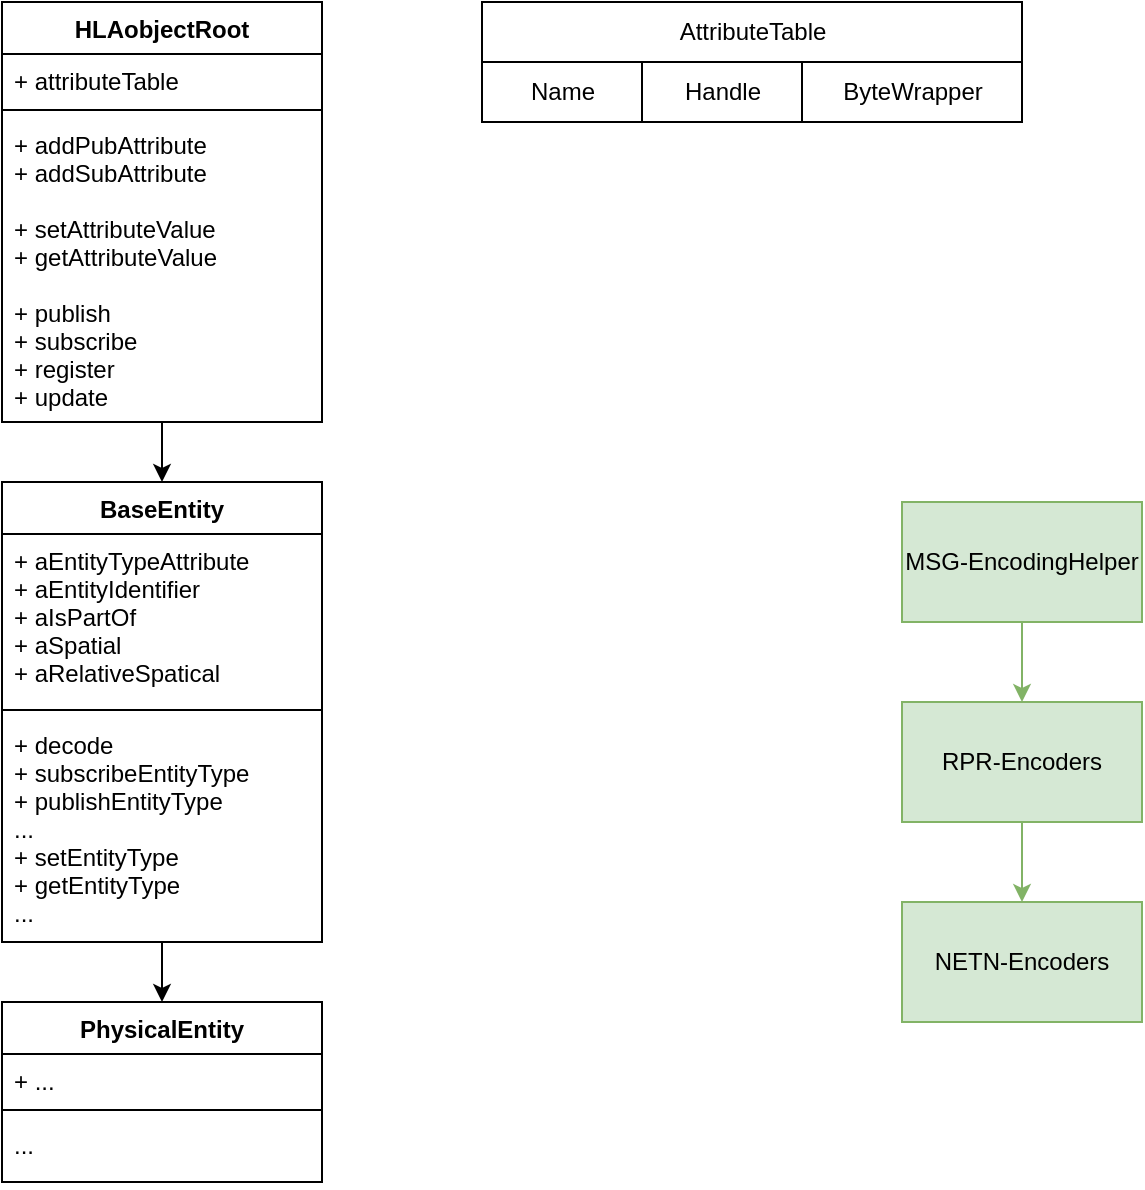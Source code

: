 <mxfile>
    <diagram id="sSoaIBXDIVT-GhhM5E7P" name="Page-1">
        <mxGraphModel dx="864" dy="732" grid="1" gridSize="10" guides="1" tooltips="1" connect="1" arrows="1" fold="1" page="1" pageScale="1" pageWidth="827" pageHeight="1169" math="0" shadow="0">
            <root>
                <mxCell id="0"/>
                <mxCell id="1" parent="0"/>
                <mxCell id="33" value="" style="edgeStyle=none;html=1;" edge="1" parent="1" source="3" target="29">
                    <mxGeometry relative="1" as="geometry"/>
                </mxCell>
                <mxCell id="3" value="HLAobjectRoot" style="swimlane;fontStyle=1;align=center;verticalAlign=top;childLayout=stackLayout;horizontal=1;startSize=26;horizontalStack=0;resizeParent=1;resizeParentMax=0;resizeLast=0;collapsible=1;marginBottom=0;" parent="1" vertex="1">
                    <mxGeometry x="120" y="160" width="160" height="210" as="geometry"/>
                </mxCell>
                <mxCell id="4" value="+ attributeTable" style="text;strokeColor=none;fillColor=none;align=left;verticalAlign=top;spacingLeft=4;spacingRight=4;overflow=hidden;rotatable=0;points=[[0,0.5],[1,0.5]];portConstraint=eastwest;" parent="3" vertex="1">
                    <mxGeometry y="26" width="160" height="24" as="geometry"/>
                </mxCell>
                <mxCell id="5" value="" style="line;strokeWidth=1;fillColor=none;align=left;verticalAlign=middle;spacingTop=-1;spacingLeft=3;spacingRight=3;rotatable=0;labelPosition=right;points=[];portConstraint=eastwest;" parent="3" vertex="1">
                    <mxGeometry y="50" width="160" height="8" as="geometry"/>
                </mxCell>
                <mxCell id="6" value="+ addPubAttribute&#10;+ addSubAttribute&#10;&#10;+ setAttributeValue&#10;+ getAttributeValue&#10;&#10;+ publish&#10;+ subscribe&#10;+ register&#10;+ update" style="text;strokeColor=none;fillColor=none;align=left;verticalAlign=top;spacingLeft=4;spacingRight=4;overflow=hidden;rotatable=0;points=[[0,0.5],[1,0.5]];portConstraint=eastwest;" parent="3" vertex="1">
                    <mxGeometry y="58" width="160" height="152" as="geometry"/>
                </mxCell>
                <mxCell id="38" value="" style="edgeStyle=none;html=1;" edge="1" parent="1" source="29" target="34">
                    <mxGeometry relative="1" as="geometry"/>
                </mxCell>
                <mxCell id="29" value="BaseEntity" style="swimlane;fontStyle=1;align=center;verticalAlign=top;childLayout=stackLayout;horizontal=1;startSize=26;horizontalStack=0;resizeParent=1;resizeParentMax=0;resizeLast=0;collapsible=1;marginBottom=0;" vertex="1" parent="1">
                    <mxGeometry x="120" y="400" width="160" height="230" as="geometry"/>
                </mxCell>
                <mxCell id="30" value="+ aEntityTypeAttribute&#10;+ aEntityIdentifier&#10;+ aIsPartOf&#10;+ aSpatial&#10;+ aRelativeSpatical" style="text;strokeColor=none;fillColor=none;align=left;verticalAlign=top;spacingLeft=4;spacingRight=4;overflow=hidden;rotatable=0;points=[[0,0.5],[1,0.5]];portConstraint=eastwest;" vertex="1" parent="29">
                    <mxGeometry y="26" width="160" height="84" as="geometry"/>
                </mxCell>
                <mxCell id="31" value="" style="line;strokeWidth=1;fillColor=none;align=left;verticalAlign=middle;spacingTop=-1;spacingLeft=3;spacingRight=3;rotatable=0;labelPosition=right;points=[];portConstraint=eastwest;" vertex="1" parent="29">
                    <mxGeometry y="110" width="160" height="8" as="geometry"/>
                </mxCell>
                <mxCell id="32" value="+ decode&#10;+ subscribeEntityType&#10;+ publishEntityType&#10;...&#10;+ setEntityType&#10;+ getEntityType&#10;..." style="text;strokeColor=none;fillColor=none;align=left;verticalAlign=top;spacingLeft=4;spacingRight=4;overflow=hidden;rotatable=0;points=[[0,0.5],[1,0.5]];portConstraint=eastwest;" vertex="1" parent="29">
                    <mxGeometry y="118" width="160" height="112" as="geometry"/>
                </mxCell>
                <mxCell id="34" value="PhysicalEntity" style="swimlane;fontStyle=1;align=center;verticalAlign=top;childLayout=stackLayout;horizontal=1;startSize=26;horizontalStack=0;resizeParent=1;resizeParentMax=0;resizeLast=0;collapsible=1;marginBottom=0;" vertex="1" parent="1">
                    <mxGeometry x="120" y="660" width="160" height="90" as="geometry"/>
                </mxCell>
                <mxCell id="35" value="+ ..." style="text;strokeColor=none;fillColor=none;align=left;verticalAlign=top;spacingLeft=4;spacingRight=4;overflow=hidden;rotatable=0;points=[[0,0.5],[1,0.5]];portConstraint=eastwest;" vertex="1" parent="34">
                    <mxGeometry y="26" width="160" height="24" as="geometry"/>
                </mxCell>
                <mxCell id="36" value="" style="line;strokeWidth=1;fillColor=none;align=left;verticalAlign=middle;spacingTop=-1;spacingLeft=3;spacingRight=3;rotatable=0;labelPosition=right;points=[];portConstraint=eastwest;" vertex="1" parent="34">
                    <mxGeometry y="50" width="160" height="8" as="geometry"/>
                </mxCell>
                <mxCell id="37" value="..." style="text;strokeColor=none;fillColor=none;align=left;verticalAlign=top;spacingLeft=4;spacingRight=4;overflow=hidden;rotatable=0;points=[[0,0.5],[1,0.5]];portConstraint=eastwest;" vertex="1" parent="34">
                    <mxGeometry y="58" width="160" height="32" as="geometry"/>
                </mxCell>
                <mxCell id="39" value="Name" style="html=1;" vertex="1" parent="1">
                    <mxGeometry x="360" y="190" width="80" height="30" as="geometry"/>
                </mxCell>
                <mxCell id="40" value="Handle" style="html=1;" vertex="1" parent="1">
                    <mxGeometry x="440" y="190" width="80" height="30" as="geometry"/>
                </mxCell>
                <mxCell id="41" value="ByteWrapper" style="html=1;" vertex="1" parent="1">
                    <mxGeometry x="520" y="190" width="110" height="30" as="geometry"/>
                </mxCell>
                <mxCell id="42" value="AttributeTable" style="html=1;" vertex="1" parent="1">
                    <mxGeometry x="360" y="160" width="270" height="30" as="geometry"/>
                </mxCell>
                <mxCell id="49" value="" style="edgeStyle=none;html=1;fillColor=#d5e8d4;strokeColor=#82b366;" edge="1" parent="1" source="47" target="48">
                    <mxGeometry relative="1" as="geometry"/>
                </mxCell>
                <mxCell id="47" value="MSG-EncodingHelper" style="rounded=0;whiteSpace=wrap;html=1;fillColor=#d5e8d4;strokeColor=#82b366;" vertex="1" parent="1">
                    <mxGeometry x="570" y="410" width="120" height="60" as="geometry"/>
                </mxCell>
                <mxCell id="51" value="" style="edgeStyle=none;html=1;fillColor=#d5e8d4;strokeColor=#82b366;" edge="1" parent="1" source="48" target="50">
                    <mxGeometry relative="1" as="geometry"/>
                </mxCell>
                <mxCell id="48" value="RPR-Encoders" style="rounded=0;whiteSpace=wrap;html=1;fillColor=#d5e8d4;strokeColor=#82b366;" vertex="1" parent="1">
                    <mxGeometry x="570" y="510" width="120" height="60" as="geometry"/>
                </mxCell>
                <mxCell id="50" value="NETN-Encoders" style="rounded=0;whiteSpace=wrap;html=1;fillColor=#d5e8d4;strokeColor=#82b366;" vertex="1" parent="1">
                    <mxGeometry x="570" y="610" width="120" height="60" as="geometry"/>
                </mxCell>
            </root>
        </mxGraphModel>
    </diagram>
</mxfile>
